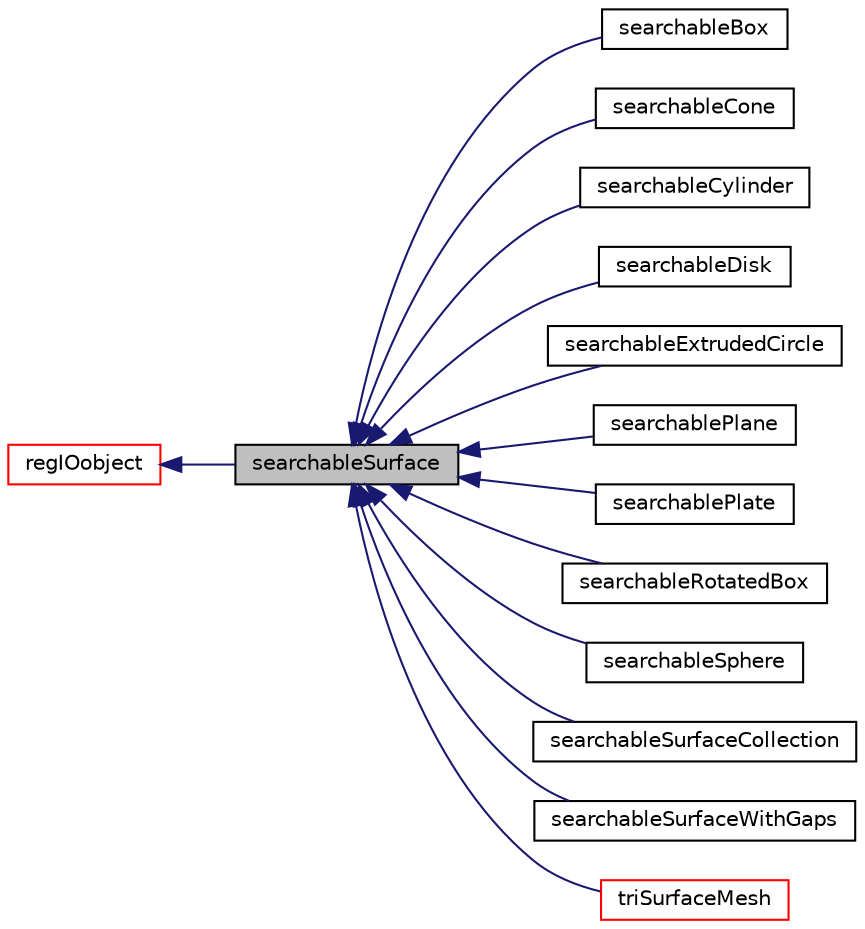 digraph "searchableSurface"
{
  bgcolor="transparent";
  edge [fontname="Helvetica",fontsize="10",labelfontname="Helvetica",labelfontsize="10"];
  node [fontname="Helvetica",fontsize="10",shape=record];
  rankdir="LR";
  Node1 [label="searchableSurface",height=0.2,width=0.4,color="black", fillcolor="grey75", style="filled" fontcolor="black"];
  Node2 -> Node1 [dir="back",color="midnightblue",fontsize="10",style="solid",fontname="Helvetica"];
  Node2 [label="regIOobject",height=0.2,width=0.4,color="red",URL="$classFoam_1_1regIOobject.html",tooltip="regIOobject is an abstract class derived from IOobject to handle automatic object registration with t..."];
  Node1 -> Node3 [dir="back",color="midnightblue",fontsize="10",style="solid",fontname="Helvetica"];
  Node3 [label="searchableBox",height=0.2,width=0.4,color="black",URL="$classFoam_1_1searchableBox.html",tooltip="Searching on bounding box. "];
  Node1 -> Node4 [dir="back",color="midnightblue",fontsize="10",style="solid",fontname="Helvetica"];
  Node4 [label="searchableCone",height=0.2,width=0.4,color="black",URL="$classFoam_1_1searchableCone.html",tooltip="Searching on (optionally hollow) cone. "];
  Node1 -> Node5 [dir="back",color="midnightblue",fontsize="10",style="solid",fontname="Helvetica"];
  Node5 [label="searchableCylinder",height=0.2,width=0.4,color="black",URL="$classFoam_1_1searchableCylinder.html",tooltip="Searching on a cylinder. "];
  Node1 -> Node6 [dir="back",color="midnightblue",fontsize="10",style="solid",fontname="Helvetica"];
  Node6 [label="searchableDisk",height=0.2,width=0.4,color="black",URL="$classFoam_1_1searchableDisk.html",tooltip="Searching on circular disk given as origin, normal (gets normalised) and radius. "];
  Node1 -> Node7 [dir="back",color="midnightblue",fontsize="10",style="solid",fontname="Helvetica"];
  Node7 [label="searchableExtrudedCircle",height=0.2,width=0.4,color="black",URL="$classFoam_1_1searchableExtrudedCircle.html",tooltip="Searching on edgeMesh with constant radius. "];
  Node1 -> Node8 [dir="back",color="midnightblue",fontsize="10",style="solid",fontname="Helvetica"];
  Node8 [label="searchablePlane",height=0.2,width=0.4,color="black",URL="$classFoam_1_1searchablePlane.html",tooltip="Searching on (infinite) plane. The dictionary specifications are identical to the Foam::plane require..."];
  Node1 -> Node9 [dir="back",color="midnightblue",fontsize="10",style="solid",fontname="Helvetica"];
  Node9 [label="searchablePlate",height=0.2,width=0.4,color="black",URL="$classFoam_1_1searchablePlate.html",tooltip="Searching on finite plate. Plate has to be aligned with coordinate axes. Plate defined as origin and ..."];
  Node1 -> Node10 [dir="back",color="midnightblue",fontsize="10",style="solid",fontname="Helvetica"];
  Node10 [label="searchableRotatedBox",height=0.2,width=0.4,color="black",URL="$classFoam_1_1searchableRotatedBox.html",tooltip="Searching on a rotated box. "];
  Node1 -> Node11 [dir="back",color="midnightblue",fontsize="10",style="solid",fontname="Helvetica"];
  Node11 [label="searchableSphere",height=0.2,width=0.4,color="black",URL="$classFoam_1_1searchableSphere.html",tooltip="Searching on sphere. "];
  Node1 -> Node12 [dir="back",color="midnightblue",fontsize="10",style="solid",fontname="Helvetica"];
  Node12 [label="searchableSurfaceCollection",height=0.2,width=0.4,color="black",URL="$classFoam_1_1searchableSurfaceCollection.html",tooltip="Set of transformed searchableSurfaces. Does not do boolean operations so when meshing might find part..."];
  Node1 -> Node13 [dir="back",color="midnightblue",fontsize="10",style="solid",fontname="Helvetica"];
  Node13 [label="searchableSurfaceWithGaps",height=0.2,width=0.4,color="black",URL="$classFoam_1_1searchableSurfaceWithGaps.html",tooltip="searchableSurface using multiple slightly shifted underlying surfaces to make sure pierces don&#39;t go t..."];
  Node1 -> Node14 [dir="back",color="midnightblue",fontsize="10",style="solid",fontname="Helvetica"];
  Node14 [label="triSurfaceMesh",height=0.2,width=0.4,color="red",URL="$classFoam_1_1triSurfaceMesh.html",tooltip="IOoject and searching on triSurface. "];
}
